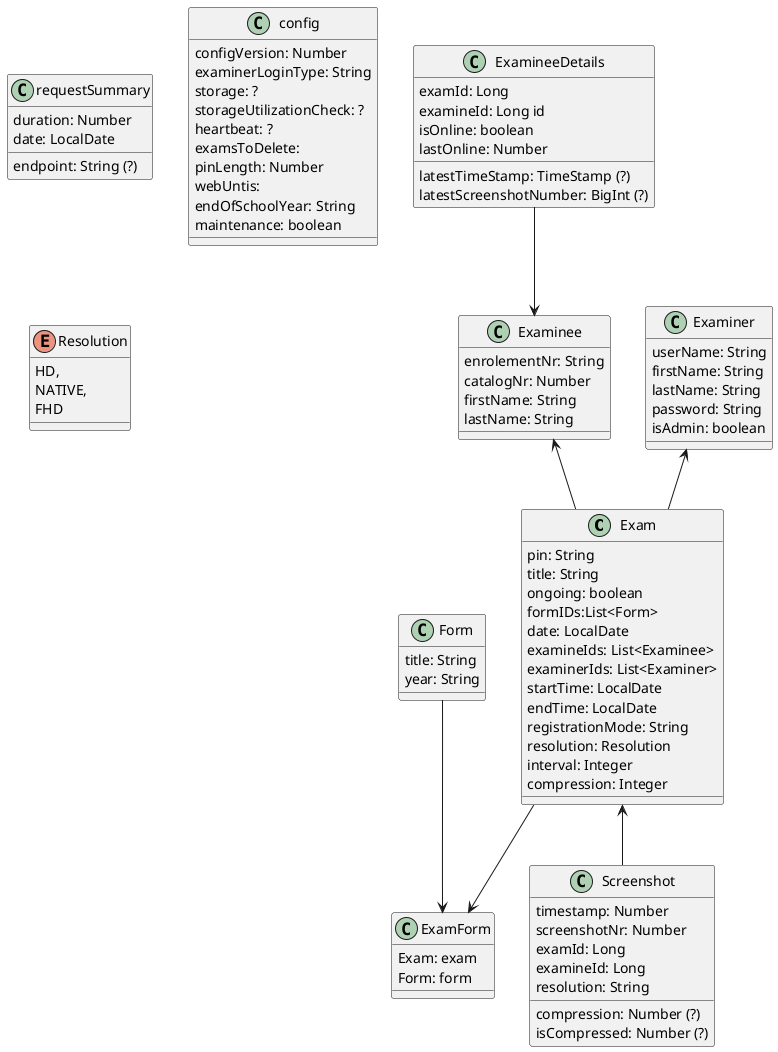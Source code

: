 @startuml
'https://plantuml.com/class-diagram


class Exam{
    pin: String
    title: String
    ongoing: boolean
    formIDs:List<Form>
    date: LocalDate
    examineIds: List<Examinee>
    examinerIds: List<Examiner>
    startTime: LocalDate
    endTime: LocalDate
    registrationMode: String
    resolution: Resolution
    interval: Integer
    compression: Integer
}

class Examinee{
    enrolementNr: String
    catalogNr: Number
    firstName: String
    lastName: String
}


class ExamineeDetails{
    examId: Long
    examineId: Long id
    isOnline: boolean
    lastOnline: Number
    latestTimeStamp: TimeStamp (?)
    latestScreenshotNumber: BigInt (?)
}

class Examiner{
    userName: String
    firstName: String
    lastName: String
    password: String
    isAdmin: boolean
}

class Screenshot{
    timestamp: Number
    screenshotNr: Number
    examId: Long
    examineId: Long
    resolution: String
    compression: Number (?)
    isCompressed: Number (?)
}

class requestSummary{
    duration: Number
    endpoint: String (?)
    date: LocalDate
}

class Form{
    title: String
    year: String
}

class config{
    configVersion: Number
    examinerLoginType: String
    storage: ?
    storageUtilizationCheck: ?
    heartbeat: ?
    examsToDelete:
    pinLength: Number
    webUntis:
    endOfSchoolYear: String
    maintenance: boolean
}

class ExamForm{
    Exam: exam
    Form: form
}

enum Resolution{
    HD,
    NATIVE,
    FHD
}


Examinee <-- Exam
Examiner <-- Exam
Exam <-- Screenshot
ExamineeDetails --> Examinee
Exam --> ExamForm
Form --> ExamForm

@enduml
